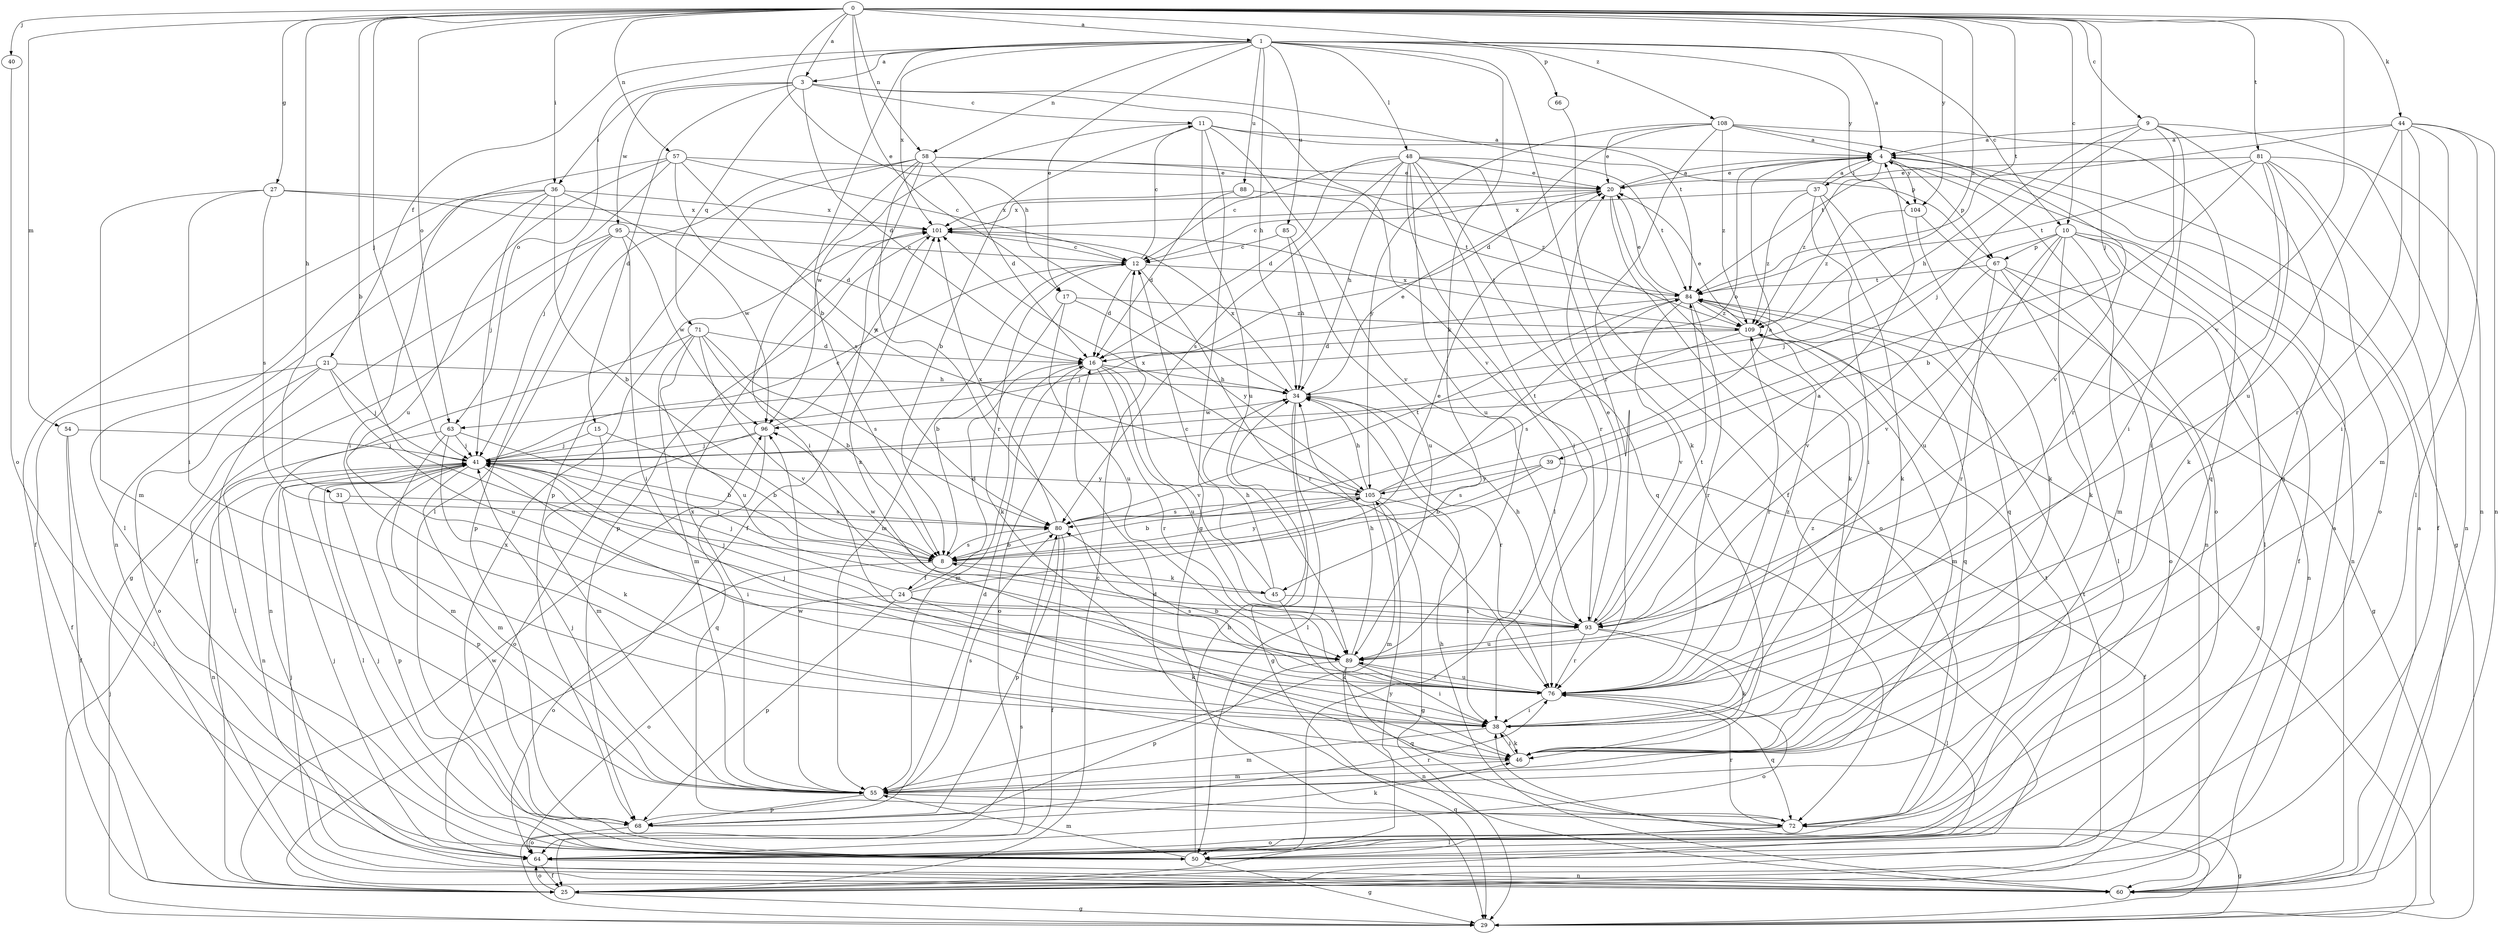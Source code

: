 strict digraph  {
0;
1;
3;
4;
8;
9;
10;
11;
12;
15;
16;
17;
20;
21;
24;
25;
27;
29;
31;
34;
36;
37;
38;
39;
40;
41;
44;
45;
46;
48;
50;
54;
55;
57;
58;
60;
63;
64;
66;
67;
68;
71;
72;
76;
80;
81;
84;
85;
88;
89;
93;
95;
96;
101;
104;
105;
108;
109;
0 -> 1  [label=a];
0 -> 3  [label=a];
0 -> 8  [label=b];
0 -> 9  [label=c];
0 -> 10  [label=c];
0 -> 17  [label=e];
0 -> 27  [label=g];
0 -> 31  [label=h];
0 -> 34  [label=h];
0 -> 36  [label=i];
0 -> 39  [label=j];
0 -> 40  [label=j];
0 -> 41  [label=j];
0 -> 44  [label=k];
0 -> 54  [label=m];
0 -> 57  [label=n];
0 -> 58  [label=n];
0 -> 63  [label=o];
0 -> 81  [label=t];
0 -> 84  [label=t];
0 -> 93  [label=v];
0 -> 104  [label=y];
0 -> 108  [label=z];
0 -> 109  [label=z];
1 -> 3  [label=a];
1 -> 4  [label=a];
1 -> 8  [label=b];
1 -> 10  [label=c];
1 -> 17  [label=e];
1 -> 21  [label=f];
1 -> 34  [label=h];
1 -> 45  [label=k];
1 -> 48  [label=l];
1 -> 58  [label=n];
1 -> 63  [label=o];
1 -> 66  [label=p];
1 -> 76  [label=r];
1 -> 85  [label=u];
1 -> 88  [label=u];
1 -> 101  [label=x];
1 -> 104  [label=y];
3 -> 11  [label=c];
3 -> 15  [label=d];
3 -> 16  [label=d];
3 -> 36  [label=i];
3 -> 71  [label=q];
3 -> 84  [label=t];
3 -> 93  [label=v];
3 -> 95  [label=w];
4 -> 20  [label=e];
4 -> 29  [label=g];
4 -> 37  [label=i];
4 -> 63  [label=o];
4 -> 64  [label=o];
4 -> 67  [label=p];
4 -> 104  [label=y];
4 -> 109  [label=z];
8 -> 24  [label=f];
8 -> 41  [label=j];
8 -> 45  [label=k];
8 -> 64  [label=o];
8 -> 80  [label=s];
8 -> 105  [label=y];
9 -> 4  [label=a];
9 -> 34  [label=h];
9 -> 38  [label=i];
9 -> 41  [label=j];
9 -> 60  [label=n];
9 -> 72  [label=q];
9 -> 76  [label=r];
10 -> 25  [label=f];
10 -> 41  [label=j];
10 -> 46  [label=k];
10 -> 50  [label=l];
10 -> 55  [label=m];
10 -> 60  [label=n];
10 -> 67  [label=p];
10 -> 89  [label=u];
10 -> 93  [label=v];
11 -> 4  [label=a];
11 -> 8  [label=b];
11 -> 29  [label=g];
11 -> 67  [label=p];
11 -> 89  [label=u];
11 -> 93  [label=v];
11 -> 96  [label=w];
12 -> 11  [label=c];
12 -> 16  [label=d];
12 -> 46  [label=k];
12 -> 55  [label=m];
12 -> 76  [label=r];
12 -> 84  [label=t];
15 -> 8  [label=b];
15 -> 41  [label=j];
15 -> 55  [label=m];
16 -> 34  [label=h];
16 -> 55  [label=m];
16 -> 64  [label=o];
16 -> 76  [label=r];
16 -> 89  [label=u];
16 -> 93  [label=v];
17 -> 8  [label=b];
17 -> 89  [label=u];
17 -> 105  [label=y];
17 -> 109  [label=z];
20 -> 4  [label=a];
20 -> 12  [label=c];
20 -> 46  [label=k];
20 -> 64  [label=o];
20 -> 101  [label=x];
21 -> 25  [label=f];
21 -> 34  [label=h];
21 -> 41  [label=j];
21 -> 50  [label=l];
21 -> 64  [label=o];
21 -> 89  [label=u];
24 -> 16  [label=d];
24 -> 20  [label=e];
24 -> 41  [label=j];
24 -> 46  [label=k];
24 -> 64  [label=o];
24 -> 68  [label=p];
24 -> 93  [label=v];
25 -> 4  [label=a];
25 -> 12  [label=c];
25 -> 29  [label=g];
25 -> 64  [label=o];
25 -> 84  [label=t];
25 -> 96  [label=w];
25 -> 105  [label=y];
27 -> 16  [label=d];
27 -> 38  [label=i];
27 -> 55  [label=m];
27 -> 80  [label=s];
27 -> 101  [label=x];
29 -> 38  [label=i];
29 -> 41  [label=j];
29 -> 80  [label=s];
31 -> 68  [label=p];
31 -> 80  [label=s];
34 -> 20  [label=e];
34 -> 29  [label=g];
34 -> 50  [label=l];
34 -> 76  [label=r];
34 -> 96  [label=w];
34 -> 101  [label=x];
36 -> 8  [label=b];
36 -> 25  [label=f];
36 -> 41  [label=j];
36 -> 50  [label=l];
36 -> 60  [label=n];
36 -> 96  [label=w];
36 -> 101  [label=x];
37 -> 4  [label=a];
37 -> 38  [label=i];
37 -> 46  [label=k];
37 -> 72  [label=q];
37 -> 101  [label=x];
37 -> 109  [label=z];
38 -> 46  [label=k];
38 -> 55  [label=m];
38 -> 109  [label=z];
39 -> 8  [label=b];
39 -> 25  [label=f];
39 -> 80  [label=s];
39 -> 105  [label=y];
40 -> 64  [label=o];
41 -> 12  [label=c];
41 -> 38  [label=i];
41 -> 50  [label=l];
41 -> 55  [label=m];
41 -> 60  [label=n];
41 -> 68  [label=p];
41 -> 105  [label=y];
44 -> 4  [label=a];
44 -> 38  [label=i];
44 -> 50  [label=l];
44 -> 55  [label=m];
44 -> 60  [label=n];
44 -> 76  [label=r];
44 -> 84  [label=t];
44 -> 89  [label=u];
45 -> 12  [label=c];
45 -> 34  [label=h];
45 -> 46  [label=k];
45 -> 93  [label=v];
45 -> 96  [label=w];
46 -> 38  [label=i];
46 -> 55  [label=m];
48 -> 12  [label=c];
48 -> 16  [label=d];
48 -> 20  [label=e];
48 -> 34  [label=h];
48 -> 38  [label=i];
48 -> 50  [label=l];
48 -> 72  [label=q];
48 -> 76  [label=r];
48 -> 80  [label=s];
48 -> 84  [label=t];
48 -> 89  [label=u];
50 -> 29  [label=g];
50 -> 34  [label=h];
50 -> 41  [label=j];
50 -> 55  [label=m];
50 -> 101  [label=x];
54 -> 25  [label=f];
54 -> 41  [label=j];
54 -> 50  [label=l];
55 -> 41  [label=j];
55 -> 68  [label=p];
55 -> 72  [label=q];
55 -> 80  [label=s];
55 -> 96  [label=w];
55 -> 101  [label=x];
57 -> 12  [label=c];
57 -> 20  [label=e];
57 -> 38  [label=i];
57 -> 41  [label=j];
57 -> 80  [label=s];
57 -> 89  [label=u];
57 -> 105  [label=y];
58 -> 16  [label=d];
58 -> 20  [label=e];
58 -> 25  [label=f];
58 -> 38  [label=i];
58 -> 50  [label=l];
58 -> 68  [label=p];
58 -> 76  [label=r];
58 -> 109  [label=z];
60 -> 4  [label=a];
60 -> 34  [label=h];
60 -> 41  [label=j];
63 -> 8  [label=b];
63 -> 41  [label=j];
63 -> 46  [label=k];
63 -> 55  [label=m];
63 -> 60  [label=n];
64 -> 25  [label=f];
64 -> 41  [label=j];
64 -> 60  [label=n];
64 -> 84  [label=t];
66 -> 25  [label=f];
67 -> 50  [label=l];
67 -> 60  [label=n];
67 -> 64  [label=o];
67 -> 76  [label=r];
67 -> 84  [label=t];
67 -> 93  [label=v];
68 -> 16  [label=d];
68 -> 46  [label=k];
68 -> 64  [label=o];
68 -> 76  [label=r];
71 -> 8  [label=b];
71 -> 16  [label=d];
71 -> 55  [label=m];
71 -> 60  [label=n];
71 -> 80  [label=s];
71 -> 89  [label=u];
71 -> 93  [label=v];
72 -> 16  [label=d];
72 -> 29  [label=g];
72 -> 50  [label=l];
72 -> 64  [label=o];
72 -> 76  [label=r];
76 -> 38  [label=i];
76 -> 41  [label=j];
76 -> 64  [label=o];
76 -> 72  [label=q];
76 -> 80  [label=s];
76 -> 89  [label=u];
76 -> 101  [label=x];
76 -> 109  [label=z];
80 -> 8  [label=b];
80 -> 25  [label=f];
80 -> 68  [label=p];
80 -> 84  [label=t];
80 -> 101  [label=x];
81 -> 8  [label=b];
81 -> 20  [label=e];
81 -> 25  [label=f];
81 -> 38  [label=i];
81 -> 46  [label=k];
81 -> 60  [label=n];
81 -> 64  [label=o];
81 -> 84  [label=t];
84 -> 20  [label=e];
84 -> 29  [label=g];
84 -> 41  [label=j];
84 -> 72  [label=q];
84 -> 76  [label=r];
84 -> 93  [label=v];
84 -> 109  [label=z];
85 -> 12  [label=c];
85 -> 34  [label=h];
85 -> 89  [label=u];
88 -> 16  [label=d];
88 -> 84  [label=t];
88 -> 101  [label=x];
89 -> 8  [label=b];
89 -> 34  [label=h];
89 -> 38  [label=i];
89 -> 60  [label=n];
89 -> 68  [label=p];
89 -> 72  [label=q];
89 -> 76  [label=r];
93 -> 4  [label=a];
93 -> 20  [label=e];
93 -> 34  [label=h];
93 -> 41  [label=j];
93 -> 46  [label=k];
93 -> 50  [label=l];
93 -> 76  [label=r];
93 -> 84  [label=t];
93 -> 89  [label=u];
95 -> 12  [label=c];
95 -> 25  [label=f];
95 -> 29  [label=g];
95 -> 38  [label=i];
95 -> 68  [label=p];
95 -> 96  [label=w];
96 -> 41  [label=j];
96 -> 64  [label=o];
96 -> 72  [label=q];
96 -> 101  [label=x];
101 -> 12  [label=c];
101 -> 68  [label=p];
104 -> 46  [label=k];
104 -> 60  [label=n];
104 -> 109  [label=z];
105 -> 4  [label=a];
105 -> 8  [label=b];
105 -> 29  [label=g];
105 -> 34  [label=h];
105 -> 38  [label=i];
105 -> 55  [label=m];
105 -> 80  [label=s];
105 -> 84  [label=t];
105 -> 101  [label=x];
108 -> 4  [label=a];
108 -> 16  [label=d];
108 -> 20  [label=e];
108 -> 46  [label=k];
108 -> 72  [label=q];
108 -> 93  [label=v];
108 -> 105  [label=y];
108 -> 109  [label=z];
109 -> 16  [label=d];
109 -> 20  [label=e];
109 -> 29  [label=g];
109 -> 55  [label=m];
109 -> 76  [label=r];
109 -> 80  [label=s];
109 -> 101  [label=x];
}
